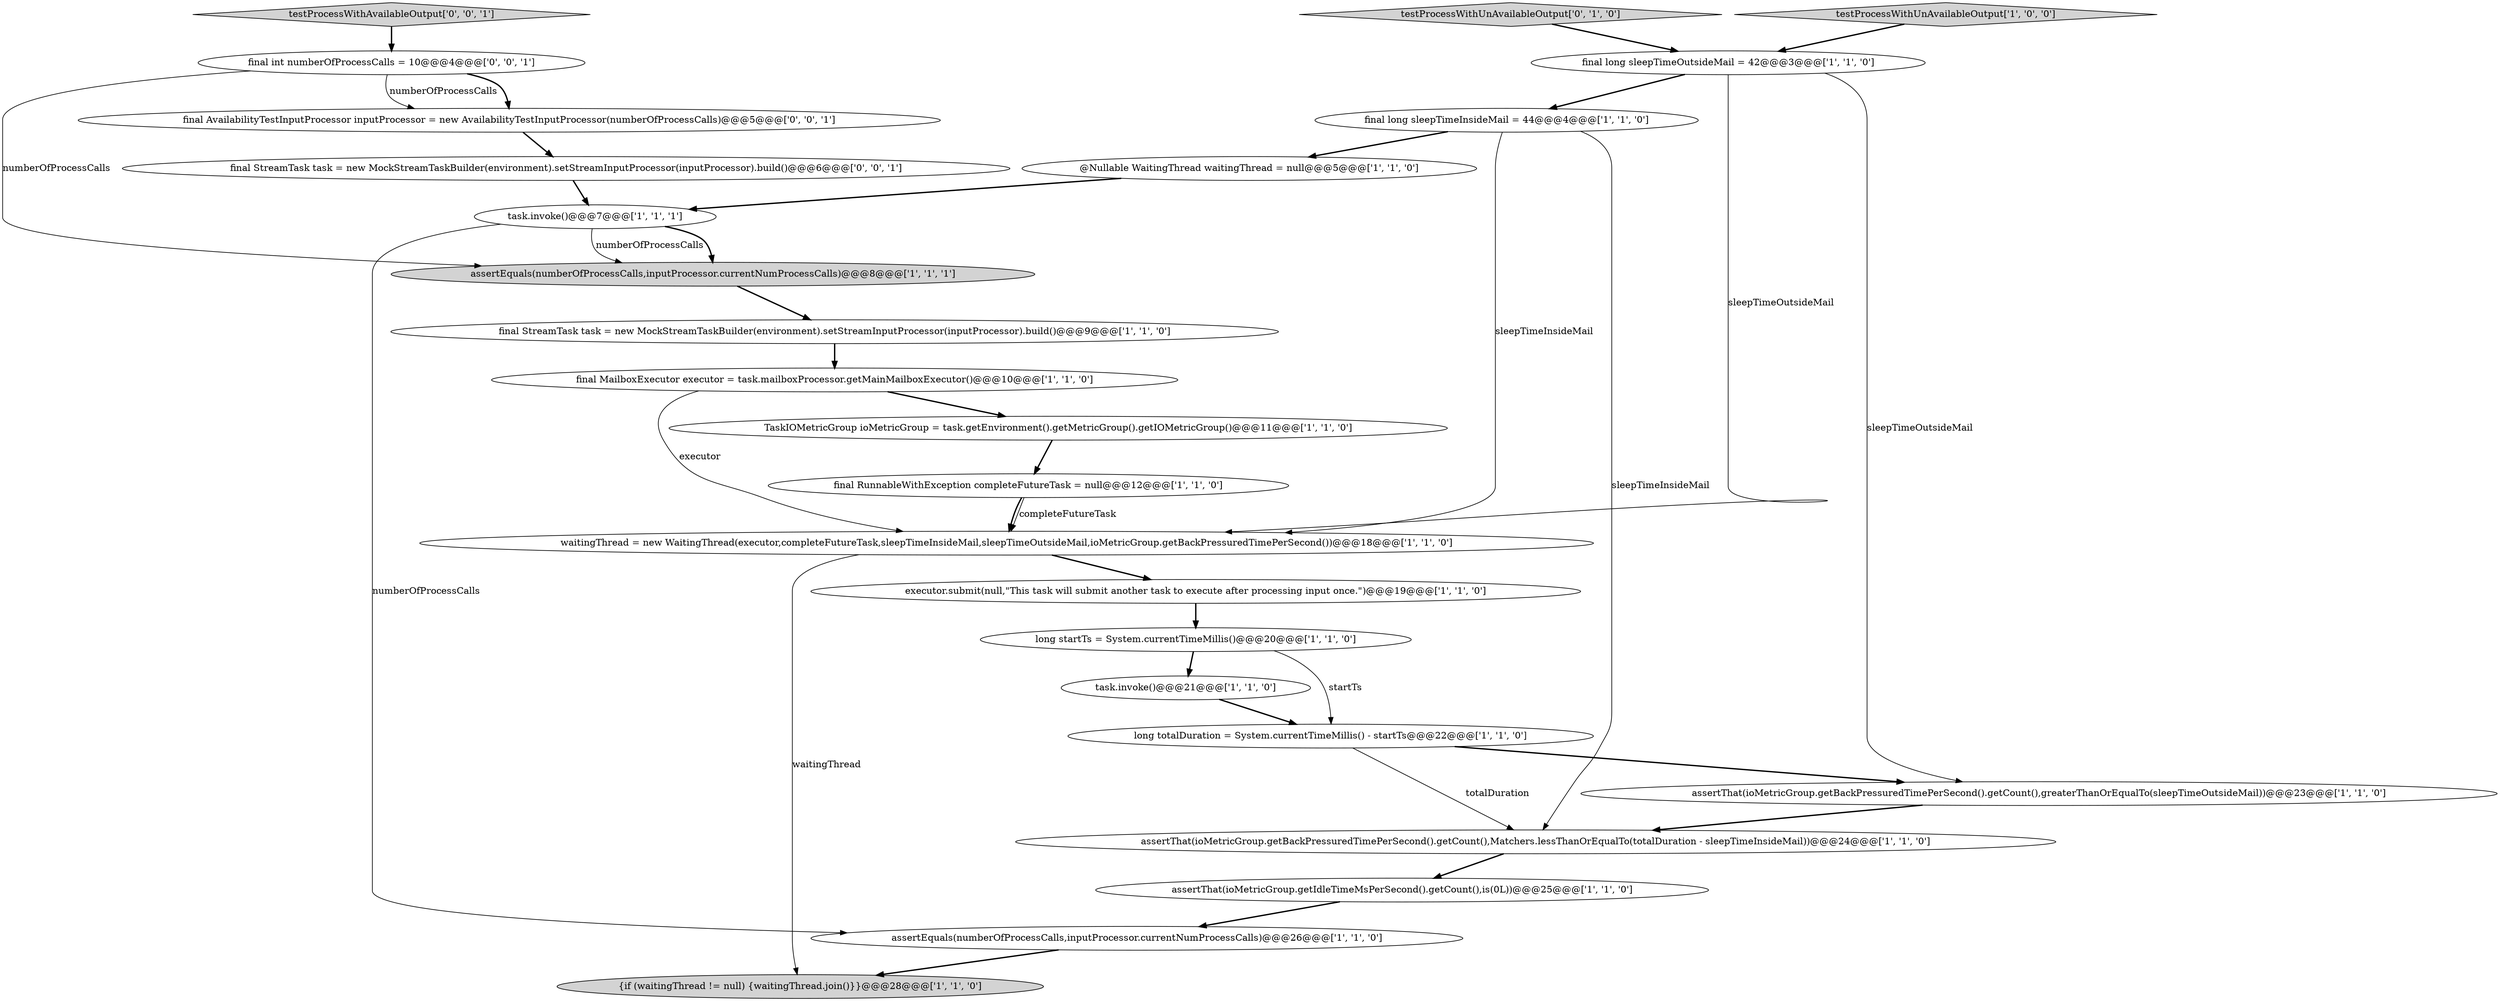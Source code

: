digraph {
1 [style = filled, label = "final long sleepTimeOutsideMail = 42@@@3@@@['1', '1', '0']", fillcolor = white, shape = ellipse image = "AAA0AAABBB1BBB"];
16 [style = filled, label = "final StreamTask task = new MockStreamTaskBuilder(environment).setStreamInputProcessor(inputProcessor).build()@@@9@@@['1', '1', '0']", fillcolor = white, shape = ellipse image = "AAA0AAABBB1BBB"];
10 [style = filled, label = "final MailboxExecutor executor = task.mailboxProcessor.getMainMailboxExecutor()@@@10@@@['1', '1', '0']", fillcolor = white, shape = ellipse image = "AAA0AAABBB1BBB"];
9 [style = filled, label = "assertThat(ioMetricGroup.getBackPressuredTimePerSecond().getCount(),greaterThanOrEqualTo(sleepTimeOutsideMail))@@@23@@@['1', '1', '0']", fillcolor = white, shape = ellipse image = "AAA0AAABBB1BBB"];
15 [style = filled, label = "long totalDuration = System.currentTimeMillis() - startTs@@@22@@@['1', '1', '0']", fillcolor = white, shape = ellipse image = "AAA0AAABBB1BBB"];
18 [style = filled, label = "assertThat(ioMetricGroup.getBackPressuredTimePerSecond().getCount(),Matchers.lessThanOrEqualTo(totalDuration - sleepTimeInsideMail))@@@24@@@['1', '1', '0']", fillcolor = white, shape = ellipse image = "AAA0AAABBB1BBB"];
22 [style = filled, label = "final AvailabilityTestInputProcessor inputProcessor = new AvailabilityTestInputProcessor(numberOfProcessCalls)@@@5@@@['0', '0', '1']", fillcolor = white, shape = ellipse image = "AAA0AAABBB3BBB"];
6 [style = filled, label = "TaskIOMetricGroup ioMetricGroup = task.getEnvironment().getMetricGroup().getIOMetricGroup()@@@11@@@['1', '1', '0']", fillcolor = white, shape = ellipse image = "AAA0AAABBB1BBB"];
12 [style = filled, label = "assertEquals(numberOfProcessCalls,inputProcessor.currentNumProcessCalls)@@@8@@@['1', '1', '1']", fillcolor = lightgray, shape = ellipse image = "AAA0AAABBB1BBB"];
24 [style = filled, label = "testProcessWithAvailableOutput['0', '0', '1']", fillcolor = lightgray, shape = diamond image = "AAA0AAABBB3BBB"];
2 [style = filled, label = "final RunnableWithException completeFutureTask = null@@@12@@@['1', '1', '0']", fillcolor = white, shape = ellipse image = "AAA0AAABBB1BBB"];
21 [style = filled, label = "final StreamTask task = new MockStreamTaskBuilder(environment).setStreamInputProcessor(inputProcessor).build()@@@6@@@['0', '0', '1']", fillcolor = white, shape = ellipse image = "AAA0AAABBB3BBB"];
4 [style = filled, label = "long startTs = System.currentTimeMillis()@@@20@@@['1', '1', '0']", fillcolor = white, shape = ellipse image = "AAA0AAABBB1BBB"];
13 [style = filled, label = "waitingThread = new WaitingThread(executor,completeFutureTask,sleepTimeInsideMail,sleepTimeOutsideMail,ioMetricGroup.getBackPressuredTimePerSecond())@@@18@@@['1', '1', '0']", fillcolor = white, shape = ellipse image = "AAA0AAABBB1BBB"];
20 [style = filled, label = "testProcessWithUnAvailableOutput['0', '1', '0']", fillcolor = lightgray, shape = diamond image = "AAA0AAABBB2BBB"];
23 [style = filled, label = "final int numberOfProcessCalls = 10@@@4@@@['0', '0', '1']", fillcolor = white, shape = ellipse image = "AAA0AAABBB3BBB"];
0 [style = filled, label = "task.invoke()@@@21@@@['1', '1', '0']", fillcolor = white, shape = ellipse image = "AAA0AAABBB1BBB"];
8 [style = filled, label = "assertEquals(numberOfProcessCalls,inputProcessor.currentNumProcessCalls)@@@26@@@['1', '1', '0']", fillcolor = white, shape = ellipse image = "AAA0AAABBB1BBB"];
17 [style = filled, label = "{if (waitingThread != null) {waitingThread.join()}}@@@28@@@['1', '1', '0']", fillcolor = lightgray, shape = ellipse image = "AAA0AAABBB1BBB"];
11 [style = filled, label = "final long sleepTimeInsideMail = 44@@@4@@@['1', '1', '0']", fillcolor = white, shape = ellipse image = "AAA0AAABBB1BBB"];
14 [style = filled, label = "testProcessWithUnAvailableOutput['1', '0', '0']", fillcolor = lightgray, shape = diamond image = "AAA0AAABBB1BBB"];
7 [style = filled, label = "@Nullable WaitingThread waitingThread = null@@@5@@@['1', '1', '0']", fillcolor = white, shape = ellipse image = "AAA0AAABBB1BBB"];
19 [style = filled, label = "assertThat(ioMetricGroup.getIdleTimeMsPerSecond().getCount(),is(0L))@@@25@@@['1', '1', '0']", fillcolor = white, shape = ellipse image = "AAA0AAABBB1BBB"];
3 [style = filled, label = "executor.submit(null,\"This task will submit another task to execute after processing input once.\")@@@19@@@['1', '1', '0']", fillcolor = white, shape = ellipse image = "AAA0AAABBB1BBB"];
5 [style = filled, label = "task.invoke()@@@7@@@['1', '1', '1']", fillcolor = white, shape = ellipse image = "AAA0AAABBB1BBB"];
9->18 [style = bold, label=""];
23->22 [style = bold, label=""];
5->8 [style = solid, label="numberOfProcessCalls"];
23->12 [style = solid, label="numberOfProcessCalls"];
15->9 [style = bold, label=""];
10->6 [style = bold, label=""];
1->13 [style = solid, label="sleepTimeOutsideMail"];
24->23 [style = bold, label=""];
23->22 [style = solid, label="numberOfProcessCalls"];
11->18 [style = solid, label="sleepTimeInsideMail"];
2->13 [style = bold, label=""];
19->8 [style = bold, label=""];
13->17 [style = solid, label="waitingThread"];
4->15 [style = solid, label="startTs"];
2->13 [style = solid, label="completeFutureTask"];
5->12 [style = solid, label="numberOfProcessCalls"];
11->13 [style = solid, label="sleepTimeInsideMail"];
8->17 [style = bold, label=""];
10->13 [style = solid, label="executor"];
16->10 [style = bold, label=""];
20->1 [style = bold, label=""];
6->2 [style = bold, label=""];
1->11 [style = bold, label=""];
11->7 [style = bold, label=""];
12->16 [style = bold, label=""];
14->1 [style = bold, label=""];
0->15 [style = bold, label=""];
18->19 [style = bold, label=""];
21->5 [style = bold, label=""];
7->5 [style = bold, label=""];
13->3 [style = bold, label=""];
5->12 [style = bold, label=""];
22->21 [style = bold, label=""];
15->18 [style = solid, label="totalDuration"];
3->4 [style = bold, label=""];
1->9 [style = solid, label="sleepTimeOutsideMail"];
4->0 [style = bold, label=""];
}
